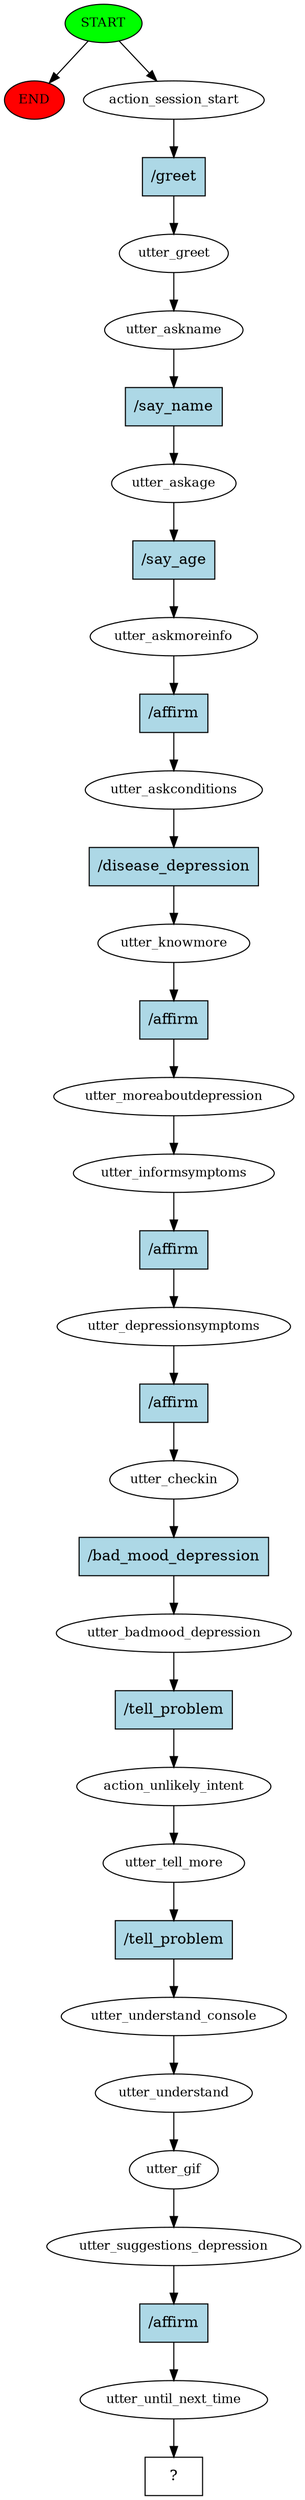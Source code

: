 digraph  {
0 [class="start active", fillcolor=green, fontsize=12, label=START, style=filled];
"-1" [class=end, fillcolor=red, fontsize=12, label=END, style=filled];
1 [class=active, fontsize=12, label=action_session_start];
2 [class=active, fontsize=12, label=utter_greet];
3 [class=active, fontsize=12, label=utter_askname];
4 [class=active, fontsize=12, label=utter_askage];
5 [class=active, fontsize=12, label=utter_askmoreinfo];
6 [class=active, fontsize=12, label=utter_askconditions];
7 [class=active, fontsize=12, label=utter_knowmore];
8 [class=active, fontsize=12, label=utter_moreaboutdepression];
9 [class=active, fontsize=12, label=utter_informsymptoms];
10 [class=active, fontsize=12, label=utter_depressionsymptoms];
11 [class=active, fontsize=12, label=utter_checkin];
12 [class=active, fontsize=12, label=utter_badmood_depression];
13 [class=active, fontsize=12, label=action_unlikely_intent];
14 [class=active, fontsize=12, label=utter_tell_more];
15 [class=active, fontsize=12, label=utter_understand_console];
16 [class=active, fontsize=12, label=utter_understand];
17 [class=active, fontsize=12, label=utter_gif];
18 [class=active, fontsize=12, label=utter_suggestions_depression];
19 [class=active, fontsize=12, label=utter_until_next_time];
20 [class="intent dashed active", label="  ?  ", shape=rect];
21 [class="intent active", fillcolor=lightblue, label="/greet", shape=rect, style=filled];
22 [class="intent active", fillcolor=lightblue, label="/say_name", shape=rect, style=filled];
23 [class="intent active", fillcolor=lightblue, label="/say_age", shape=rect, style=filled];
24 [class="intent active", fillcolor=lightblue, label="/affirm", shape=rect, style=filled];
25 [class="intent active", fillcolor=lightblue, label="/disease_depression", shape=rect, style=filled];
26 [class="intent active", fillcolor=lightblue, label="/affirm", shape=rect, style=filled];
27 [class="intent active", fillcolor=lightblue, label="/affirm", shape=rect, style=filled];
28 [class="intent active", fillcolor=lightblue, label="/affirm", shape=rect, style=filled];
29 [class="intent active", fillcolor=lightblue, label="/bad_mood_depression", shape=rect, style=filled];
30 [class="intent active", fillcolor=lightblue, label="/tell_problem", shape=rect, style=filled];
31 [class="intent active", fillcolor=lightblue, label="/tell_problem", shape=rect, style=filled];
32 [class="intent active", fillcolor=lightblue, label="/affirm", shape=rect, style=filled];
0 -> "-1"  [class="", key=NONE, label=""];
0 -> 1  [class=active, key=NONE, label=""];
1 -> 21  [class=active, key=0];
2 -> 3  [class=active, key=NONE, label=""];
3 -> 22  [class=active, key=0];
4 -> 23  [class=active, key=0];
5 -> 24  [class=active, key=0];
6 -> 25  [class=active, key=0];
7 -> 26  [class=active, key=0];
8 -> 9  [class=active, key=NONE, label=""];
9 -> 27  [class=active, key=0];
10 -> 28  [class=active, key=0];
11 -> 29  [class=active, key=0];
12 -> 30  [class=active, key=0];
13 -> 14  [class=active, key=NONE, label=""];
14 -> 31  [class=active, key=0];
15 -> 16  [class=active, key=NONE, label=""];
16 -> 17  [class=active, key=NONE, label=""];
17 -> 18  [class=active, key=NONE, label=""];
18 -> 32  [class=active, key=0];
19 -> 20  [class=active, key=NONE, label=""];
21 -> 2  [class=active, key=0];
22 -> 4  [class=active, key=0];
23 -> 5  [class=active, key=0];
24 -> 6  [class=active, key=0];
25 -> 7  [class=active, key=0];
26 -> 8  [class=active, key=0];
27 -> 10  [class=active, key=0];
28 -> 11  [class=active, key=0];
29 -> 12  [class=active, key=0];
30 -> 13  [class=active, key=0];
31 -> 15  [class=active, key=0];
32 -> 19  [class=active, key=0];
}
